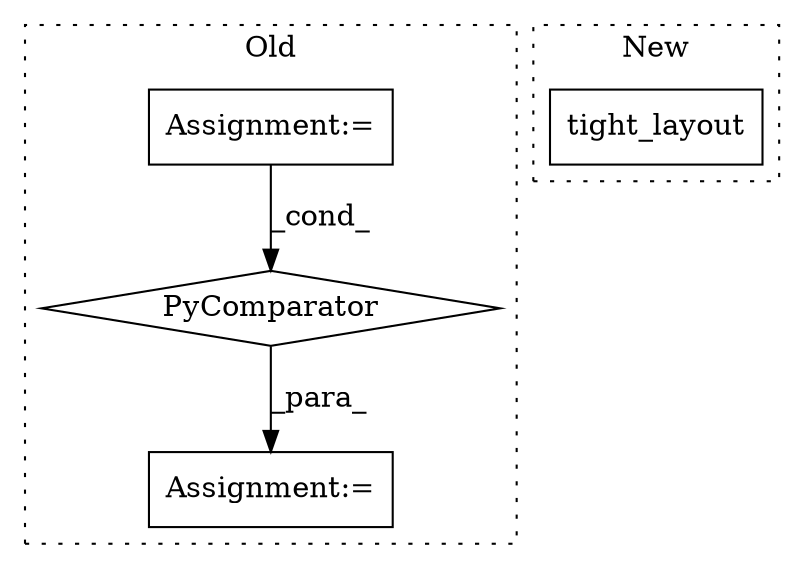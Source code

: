 digraph G {
subgraph cluster0 {
1 [label="PyComparator" a="113" s="38209" l="30" shape="diamond"];
3 [label="Assignment:=" a="7" s="38209" l="30" shape="box"];
4 [label="Assignment:=" a="7" s="38093" l="17" shape="box"];
label = "Old";
style="dotted";
}
subgraph cluster1 {
2 [label="tight_layout" a="32" s="39476,39490" l="13,1" shape="box"];
label = "New";
style="dotted";
}
1 -> 4 [label="_para_"];
3 -> 1 [label="_cond_"];
}